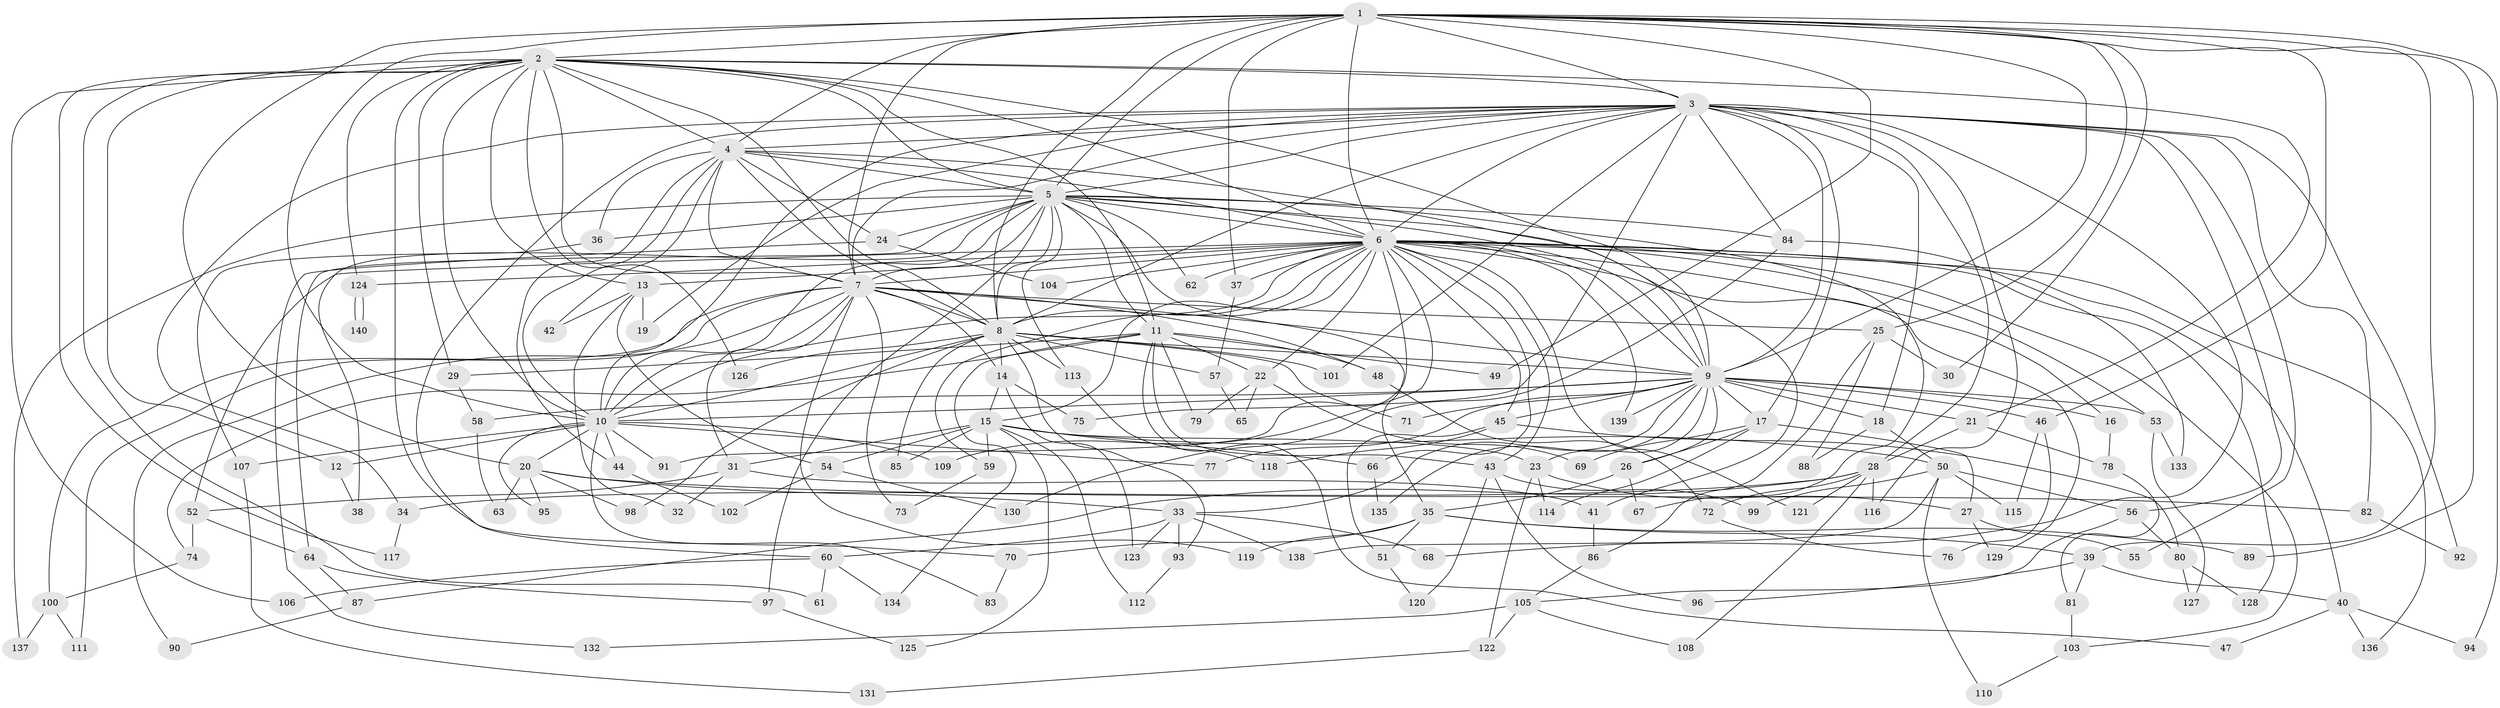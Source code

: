 // Generated by graph-tools (version 1.1) at 2025/13/03/09/25 04:13:51]
// undirected, 140 vertices, 305 edges
graph export_dot {
graph [start="1"]
  node [color=gray90,style=filled];
  1;
  2;
  3;
  4;
  5;
  6;
  7;
  8;
  9;
  10;
  11;
  12;
  13;
  14;
  15;
  16;
  17;
  18;
  19;
  20;
  21;
  22;
  23;
  24;
  25;
  26;
  27;
  28;
  29;
  30;
  31;
  32;
  33;
  34;
  35;
  36;
  37;
  38;
  39;
  40;
  41;
  42;
  43;
  44;
  45;
  46;
  47;
  48;
  49;
  50;
  51;
  52;
  53;
  54;
  55;
  56;
  57;
  58;
  59;
  60;
  61;
  62;
  63;
  64;
  65;
  66;
  67;
  68;
  69;
  70;
  71;
  72;
  73;
  74;
  75;
  76;
  77;
  78;
  79;
  80;
  81;
  82;
  83;
  84;
  85;
  86;
  87;
  88;
  89;
  90;
  91;
  92;
  93;
  94;
  95;
  96;
  97;
  98;
  99;
  100;
  101;
  102;
  103;
  104;
  105;
  106;
  107;
  108;
  109;
  110;
  111;
  112;
  113;
  114;
  115;
  116;
  117;
  118;
  119;
  120;
  121;
  122;
  123;
  124;
  125;
  126;
  127;
  128;
  129;
  130;
  131;
  132;
  133;
  134;
  135;
  136;
  137;
  138;
  139;
  140;
  1 -- 2;
  1 -- 3;
  1 -- 4;
  1 -- 5;
  1 -- 6;
  1 -- 7;
  1 -- 8;
  1 -- 9;
  1 -- 10;
  1 -- 20;
  1 -- 25;
  1 -- 30;
  1 -- 37;
  1 -- 39;
  1 -- 46;
  1 -- 49;
  1 -- 89;
  1 -- 94;
  2 -- 3;
  2 -- 4;
  2 -- 5;
  2 -- 6;
  2 -- 7;
  2 -- 8;
  2 -- 9;
  2 -- 10;
  2 -- 11;
  2 -- 12;
  2 -- 13;
  2 -- 21;
  2 -- 29;
  2 -- 61;
  2 -- 70;
  2 -- 106;
  2 -- 117;
  2 -- 124;
  2 -- 126;
  3 -- 4;
  3 -- 5;
  3 -- 6;
  3 -- 7;
  3 -- 8;
  3 -- 9;
  3 -- 10;
  3 -- 17;
  3 -- 18;
  3 -- 19;
  3 -- 28;
  3 -- 34;
  3 -- 55;
  3 -- 56;
  3 -- 60;
  3 -- 68;
  3 -- 75;
  3 -- 82;
  3 -- 84;
  3 -- 92;
  3 -- 101;
  3 -- 116;
  4 -- 5;
  4 -- 6;
  4 -- 7;
  4 -- 8;
  4 -- 9;
  4 -- 10;
  4 -- 24;
  4 -- 36;
  4 -- 42;
  4 -- 44;
  5 -- 6;
  5 -- 7;
  5 -- 8;
  5 -- 9;
  5 -- 10;
  5 -- 11;
  5 -- 24;
  5 -- 35;
  5 -- 36;
  5 -- 38;
  5 -- 41;
  5 -- 62;
  5 -- 64;
  5 -- 67;
  5 -- 84;
  5 -- 97;
  5 -- 113;
  5 -- 137;
  6 -- 7;
  6 -- 8;
  6 -- 9;
  6 -- 10;
  6 -- 13;
  6 -- 15;
  6 -- 16;
  6 -- 22;
  6 -- 37;
  6 -- 40;
  6 -- 43;
  6 -- 45;
  6 -- 52;
  6 -- 53;
  6 -- 59;
  6 -- 62;
  6 -- 66;
  6 -- 91;
  6 -- 103;
  6 -- 104;
  6 -- 109;
  6 -- 121;
  6 -- 124;
  6 -- 128;
  6 -- 129;
  6 -- 136;
  6 -- 139;
  7 -- 8;
  7 -- 9;
  7 -- 10;
  7 -- 14;
  7 -- 25;
  7 -- 31;
  7 -- 48;
  7 -- 73;
  7 -- 90;
  7 -- 100;
  7 -- 111;
  7 -- 119;
  8 -- 9;
  8 -- 10;
  8 -- 14;
  8 -- 57;
  8 -- 71;
  8 -- 85;
  8 -- 93;
  8 -- 98;
  8 -- 101;
  8 -- 113;
  8 -- 126;
  9 -- 10;
  9 -- 16;
  9 -- 17;
  9 -- 18;
  9 -- 21;
  9 -- 23;
  9 -- 26;
  9 -- 33;
  9 -- 45;
  9 -- 46;
  9 -- 53;
  9 -- 58;
  9 -- 71;
  9 -- 77;
  9 -- 135;
  9 -- 139;
  10 -- 12;
  10 -- 20;
  10 -- 44;
  10 -- 77;
  10 -- 83;
  10 -- 91;
  10 -- 95;
  10 -- 107;
  10 -- 109;
  11 -- 22;
  11 -- 29;
  11 -- 43;
  11 -- 47;
  11 -- 48;
  11 -- 49;
  11 -- 74;
  11 -- 79;
  11 -- 134;
  12 -- 38;
  13 -- 19;
  13 -- 32;
  13 -- 42;
  13 -- 54;
  14 -- 15;
  14 -- 75;
  14 -- 123;
  15 -- 23;
  15 -- 31;
  15 -- 50;
  15 -- 54;
  15 -- 59;
  15 -- 66;
  15 -- 85;
  15 -- 112;
  15 -- 125;
  16 -- 78;
  17 -- 26;
  17 -- 27;
  17 -- 69;
  17 -- 114;
  18 -- 50;
  18 -- 88;
  20 -- 33;
  20 -- 63;
  20 -- 82;
  20 -- 95;
  20 -- 98;
  21 -- 28;
  21 -- 78;
  22 -- 65;
  22 -- 69;
  22 -- 79;
  23 -- 27;
  23 -- 114;
  23 -- 122;
  24 -- 104;
  24 -- 132;
  25 -- 30;
  25 -- 86;
  25 -- 88;
  26 -- 35;
  26 -- 67;
  27 -- 55;
  27 -- 129;
  28 -- 34;
  28 -- 72;
  28 -- 87;
  28 -- 108;
  28 -- 116;
  28 -- 121;
  29 -- 58;
  31 -- 32;
  31 -- 41;
  31 -- 52;
  33 -- 60;
  33 -- 68;
  33 -- 93;
  33 -- 123;
  33 -- 138;
  34 -- 117;
  35 -- 39;
  35 -- 51;
  35 -- 70;
  35 -- 89;
  35 -- 119;
  36 -- 107;
  37 -- 57;
  39 -- 40;
  39 -- 81;
  39 -- 96;
  40 -- 47;
  40 -- 94;
  40 -- 136;
  41 -- 86;
  43 -- 96;
  43 -- 99;
  43 -- 120;
  44 -- 102;
  45 -- 51;
  45 -- 80;
  45 -- 118;
  46 -- 76;
  46 -- 115;
  48 -- 72;
  50 -- 56;
  50 -- 99;
  50 -- 110;
  50 -- 115;
  50 -- 138;
  51 -- 120;
  52 -- 64;
  52 -- 74;
  53 -- 127;
  53 -- 133;
  54 -- 102;
  54 -- 130;
  56 -- 80;
  56 -- 105;
  57 -- 65;
  58 -- 63;
  59 -- 73;
  60 -- 61;
  60 -- 106;
  60 -- 134;
  64 -- 87;
  64 -- 97;
  66 -- 135;
  70 -- 83;
  72 -- 76;
  74 -- 100;
  78 -- 81;
  80 -- 127;
  80 -- 128;
  81 -- 103;
  82 -- 92;
  84 -- 130;
  84 -- 133;
  86 -- 105;
  87 -- 90;
  93 -- 112;
  97 -- 125;
  100 -- 111;
  100 -- 137;
  103 -- 110;
  105 -- 108;
  105 -- 122;
  105 -- 132;
  107 -- 131;
  113 -- 118;
  122 -- 131;
  124 -- 140;
  124 -- 140;
}

